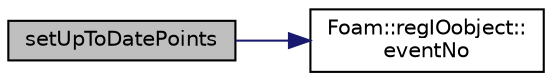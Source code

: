 digraph "setUpToDatePoints"
{
  bgcolor="transparent";
  edge [fontname="Helvetica",fontsize="10",labelfontname="Helvetica",labelfontsize="10"];
  node [fontname="Helvetica",fontsize="10",shape=record];
  rankdir="LR";
  Node1 [label="setUpToDatePoints",height=0.2,width=0.4,color="black", fillcolor="grey75", style="filled", fontcolor="black"];
  Node1 -> Node2 [color="midnightblue",fontsize="10",style="solid",fontname="Helvetica"];
  Node2 [label="Foam::regIOobject::\leventNo",height=0.2,width=0.4,color="black",URL="$a02207.html#ad467365ad3ca837d78227c51753e7d39",tooltip="Event number at last update. "];
}
